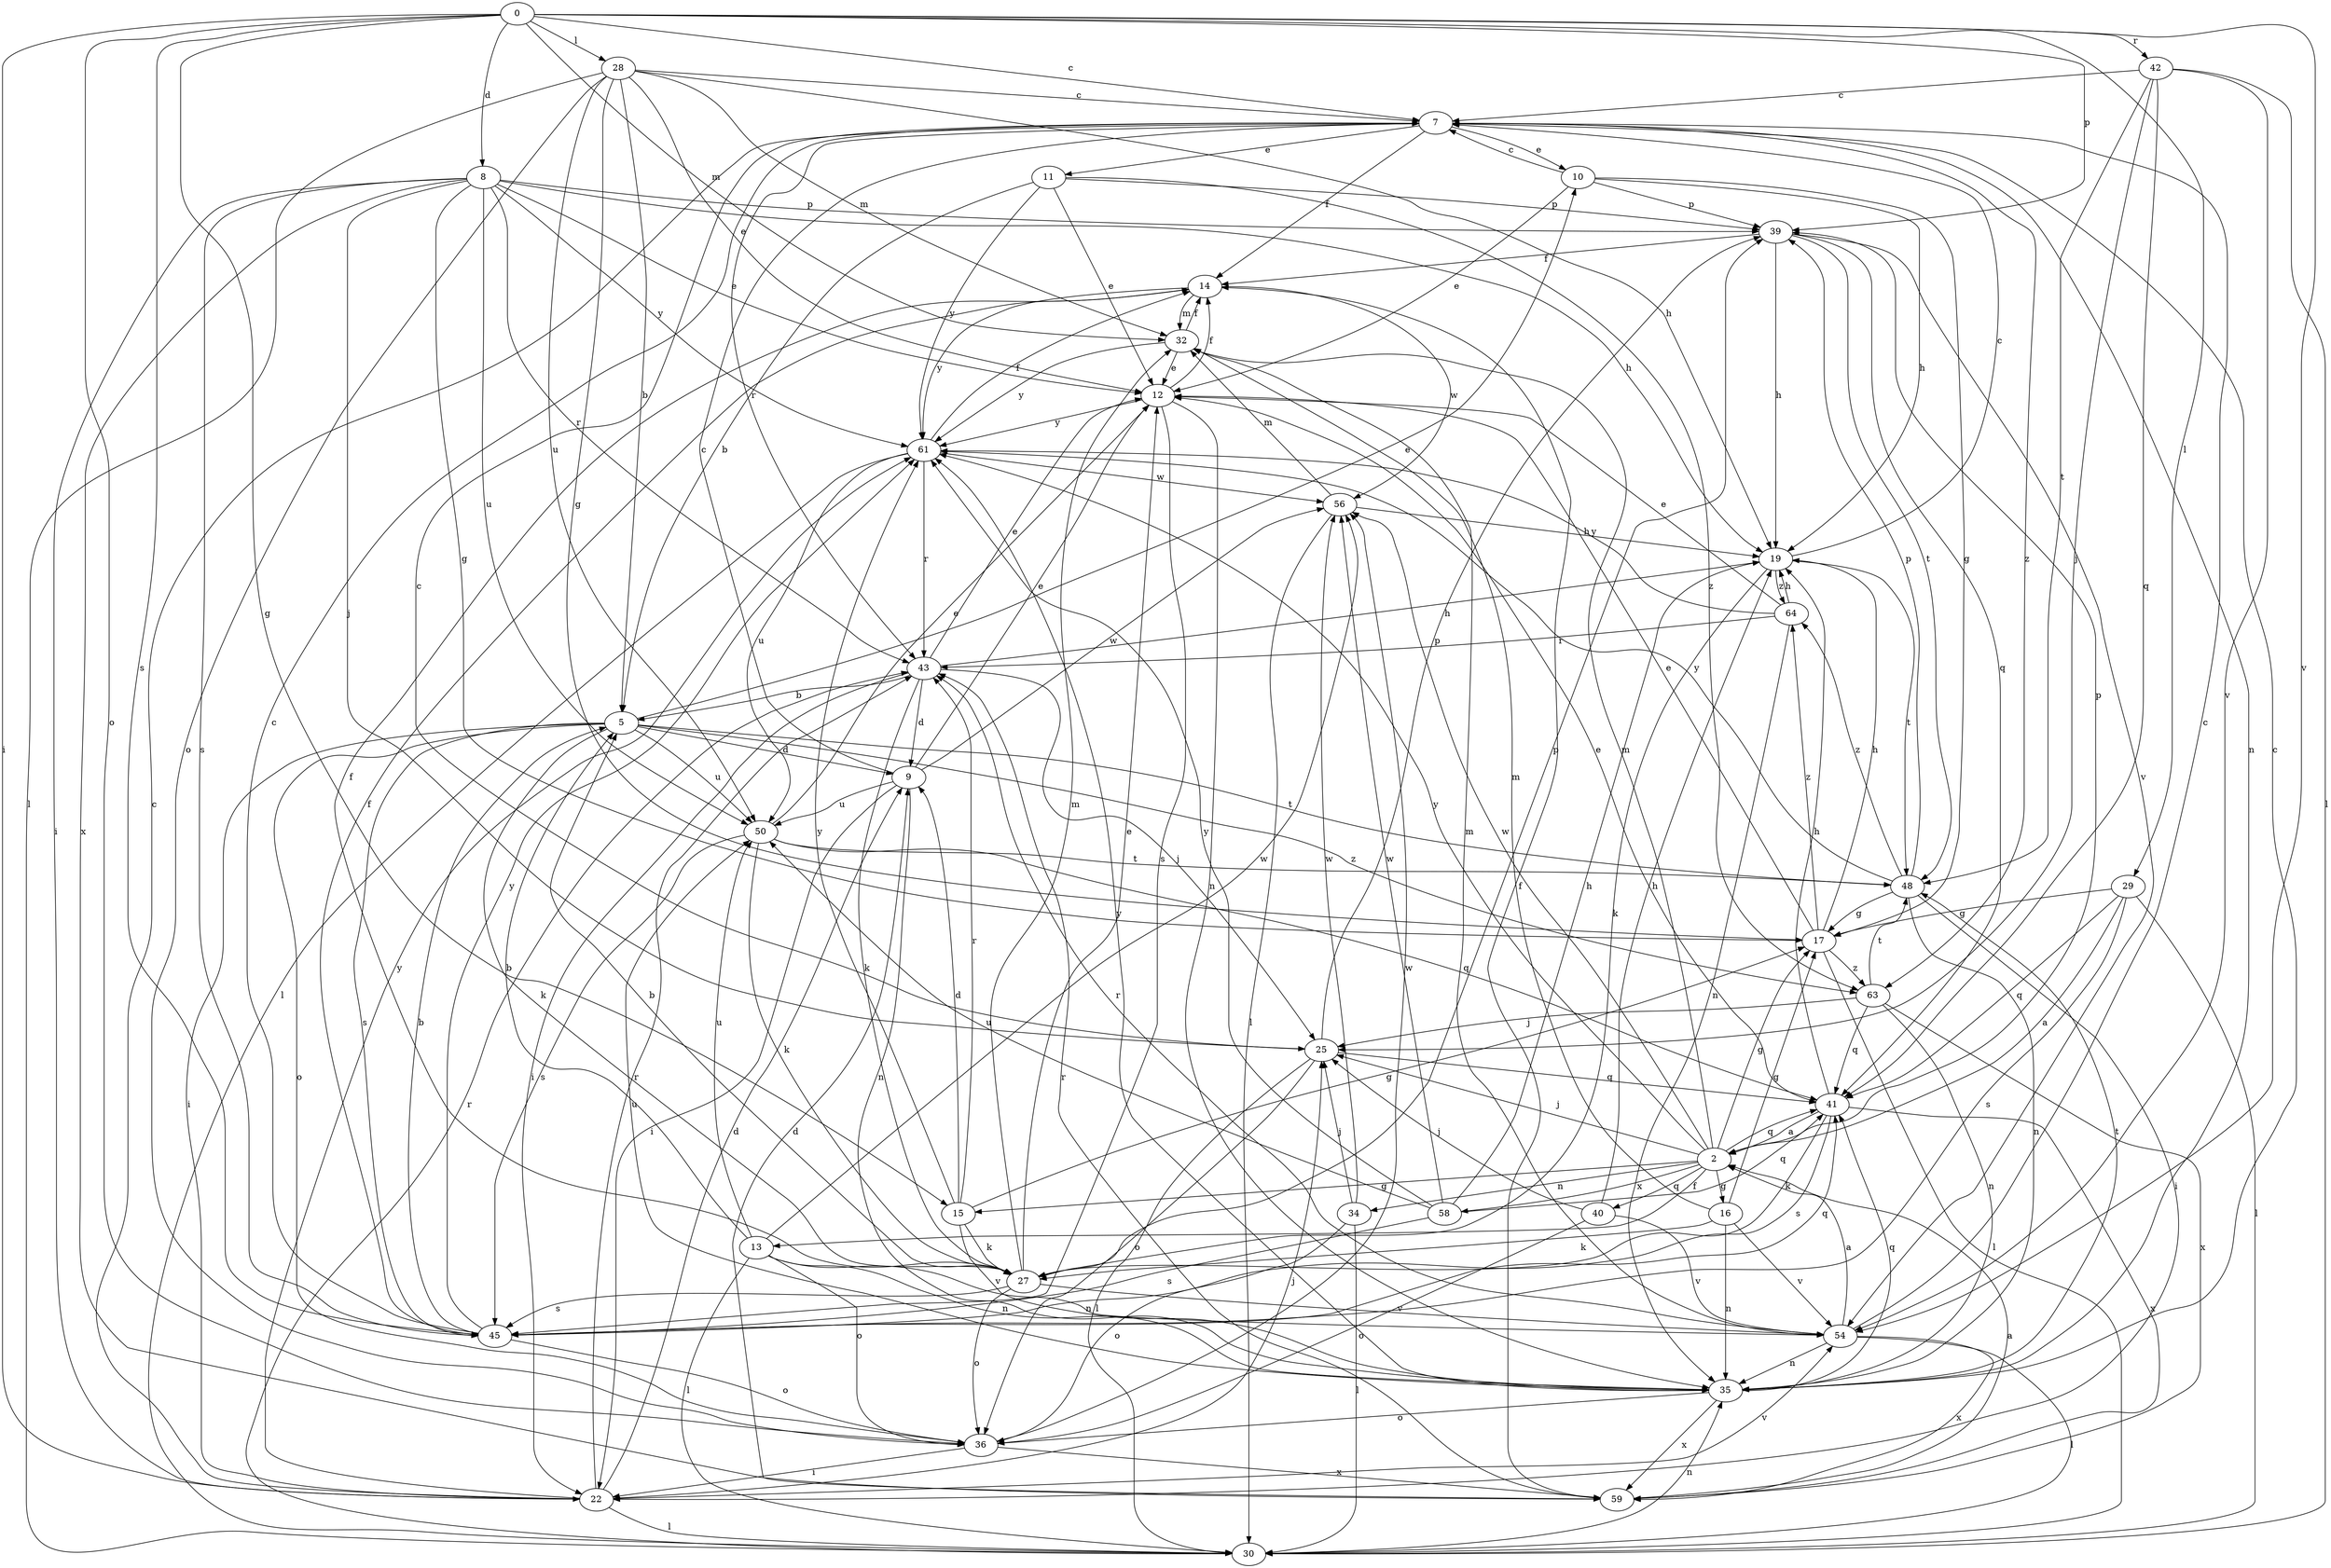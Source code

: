 strict digraph  {
0;
2;
5;
7;
8;
9;
10;
11;
12;
13;
14;
15;
16;
17;
19;
22;
25;
27;
28;
29;
30;
32;
34;
35;
36;
39;
40;
41;
42;
43;
45;
48;
50;
54;
56;
58;
59;
61;
63;
64;
0 -> 7  [label=c];
0 -> 8  [label=d];
0 -> 15  [label=g];
0 -> 22  [label=i];
0 -> 28  [label=l];
0 -> 29  [label=l];
0 -> 32  [label=m];
0 -> 36  [label=o];
0 -> 39  [label=p];
0 -> 42  [label=r];
0 -> 45  [label=s];
0 -> 54  [label=v];
2 -> 13  [label=f];
2 -> 15  [label=g];
2 -> 16  [label=g];
2 -> 17  [label=g];
2 -> 25  [label=j];
2 -> 32  [label=m];
2 -> 34  [label=n];
2 -> 39  [label=p];
2 -> 40  [label=q];
2 -> 41  [label=q];
2 -> 56  [label=w];
2 -> 58  [label=x];
2 -> 61  [label=y];
5 -> 9  [label=d];
5 -> 10  [label=e];
5 -> 22  [label=i];
5 -> 27  [label=k];
5 -> 36  [label=o];
5 -> 45  [label=s];
5 -> 48  [label=t];
5 -> 50  [label=u];
5 -> 63  [label=z];
7 -> 10  [label=e];
7 -> 11  [label=e];
7 -> 14  [label=f];
7 -> 35  [label=n];
7 -> 43  [label=r];
7 -> 63  [label=z];
8 -> 12  [label=e];
8 -> 17  [label=g];
8 -> 19  [label=h];
8 -> 22  [label=i];
8 -> 25  [label=j];
8 -> 39  [label=p];
8 -> 43  [label=r];
8 -> 45  [label=s];
8 -> 50  [label=u];
8 -> 59  [label=x];
8 -> 61  [label=y];
9 -> 7  [label=c];
9 -> 12  [label=e];
9 -> 22  [label=i];
9 -> 35  [label=n];
9 -> 50  [label=u];
9 -> 56  [label=w];
10 -> 7  [label=c];
10 -> 12  [label=e];
10 -> 17  [label=g];
10 -> 19  [label=h];
10 -> 39  [label=p];
11 -> 5  [label=b];
11 -> 12  [label=e];
11 -> 39  [label=p];
11 -> 61  [label=y];
11 -> 63  [label=z];
12 -> 14  [label=f];
12 -> 35  [label=n];
12 -> 45  [label=s];
12 -> 61  [label=y];
13 -> 5  [label=b];
13 -> 30  [label=l];
13 -> 35  [label=n];
13 -> 36  [label=o];
13 -> 50  [label=u];
13 -> 54  [label=v];
13 -> 56  [label=w];
14 -> 32  [label=m];
14 -> 56  [label=w];
14 -> 61  [label=y];
15 -> 9  [label=d];
15 -> 17  [label=g];
15 -> 27  [label=k];
15 -> 35  [label=n];
15 -> 43  [label=r];
15 -> 61  [label=y];
16 -> 17  [label=g];
16 -> 27  [label=k];
16 -> 32  [label=m];
16 -> 35  [label=n];
16 -> 54  [label=v];
17 -> 12  [label=e];
17 -> 19  [label=h];
17 -> 30  [label=l];
17 -> 63  [label=z];
17 -> 64  [label=z];
19 -> 7  [label=c];
19 -> 27  [label=k];
19 -> 48  [label=t];
19 -> 64  [label=z];
22 -> 7  [label=c];
22 -> 9  [label=d];
22 -> 25  [label=j];
22 -> 30  [label=l];
22 -> 43  [label=r];
22 -> 54  [label=v];
22 -> 61  [label=y];
25 -> 7  [label=c];
25 -> 30  [label=l];
25 -> 36  [label=o];
25 -> 39  [label=p];
25 -> 41  [label=q];
27 -> 5  [label=b];
27 -> 12  [label=e];
27 -> 14  [label=f];
27 -> 32  [label=m];
27 -> 36  [label=o];
27 -> 39  [label=p];
27 -> 45  [label=s];
27 -> 54  [label=v];
28 -> 5  [label=b];
28 -> 7  [label=c];
28 -> 12  [label=e];
28 -> 17  [label=g];
28 -> 19  [label=h];
28 -> 30  [label=l];
28 -> 32  [label=m];
28 -> 36  [label=o];
28 -> 50  [label=u];
29 -> 2  [label=a];
29 -> 17  [label=g];
29 -> 30  [label=l];
29 -> 41  [label=q];
29 -> 45  [label=s];
30 -> 35  [label=n];
30 -> 43  [label=r];
32 -> 12  [label=e];
32 -> 14  [label=f];
32 -> 61  [label=y];
34 -> 25  [label=j];
34 -> 30  [label=l];
34 -> 36  [label=o];
34 -> 56  [label=w];
35 -> 7  [label=c];
35 -> 36  [label=o];
35 -> 41  [label=q];
35 -> 48  [label=t];
35 -> 50  [label=u];
35 -> 59  [label=x];
35 -> 61  [label=y];
36 -> 22  [label=i];
36 -> 56  [label=w];
36 -> 59  [label=x];
39 -> 14  [label=f];
39 -> 19  [label=h];
39 -> 41  [label=q];
39 -> 48  [label=t];
39 -> 54  [label=v];
40 -> 19  [label=h];
40 -> 25  [label=j];
40 -> 36  [label=o];
40 -> 54  [label=v];
41 -> 2  [label=a];
41 -> 12  [label=e];
41 -> 19  [label=h];
41 -> 27  [label=k];
41 -> 45  [label=s];
41 -> 59  [label=x];
42 -> 7  [label=c];
42 -> 25  [label=j];
42 -> 30  [label=l];
42 -> 41  [label=q];
42 -> 48  [label=t];
42 -> 54  [label=v];
43 -> 5  [label=b];
43 -> 9  [label=d];
43 -> 12  [label=e];
43 -> 19  [label=h];
43 -> 22  [label=i];
43 -> 25  [label=j];
43 -> 27  [label=k];
45 -> 5  [label=b];
45 -> 7  [label=c];
45 -> 14  [label=f];
45 -> 36  [label=o];
45 -> 41  [label=q];
45 -> 61  [label=y];
48 -> 17  [label=g];
48 -> 22  [label=i];
48 -> 35  [label=n];
48 -> 39  [label=p];
48 -> 61  [label=y];
48 -> 64  [label=z];
50 -> 12  [label=e];
50 -> 27  [label=k];
50 -> 41  [label=q];
50 -> 45  [label=s];
50 -> 48  [label=t];
54 -> 2  [label=a];
54 -> 7  [label=c];
54 -> 30  [label=l];
54 -> 32  [label=m];
54 -> 35  [label=n];
54 -> 43  [label=r];
54 -> 59  [label=x];
56 -> 19  [label=h];
56 -> 30  [label=l];
56 -> 32  [label=m];
58 -> 19  [label=h];
58 -> 41  [label=q];
58 -> 45  [label=s];
58 -> 50  [label=u];
58 -> 56  [label=w];
58 -> 61  [label=y];
59 -> 2  [label=a];
59 -> 9  [label=d];
59 -> 14  [label=f];
59 -> 43  [label=r];
61 -> 14  [label=f];
61 -> 30  [label=l];
61 -> 43  [label=r];
61 -> 50  [label=u];
61 -> 56  [label=w];
63 -> 25  [label=j];
63 -> 35  [label=n];
63 -> 41  [label=q];
63 -> 48  [label=t];
63 -> 59  [label=x];
64 -> 12  [label=e];
64 -> 19  [label=h];
64 -> 35  [label=n];
64 -> 43  [label=r];
64 -> 61  [label=y];
}
